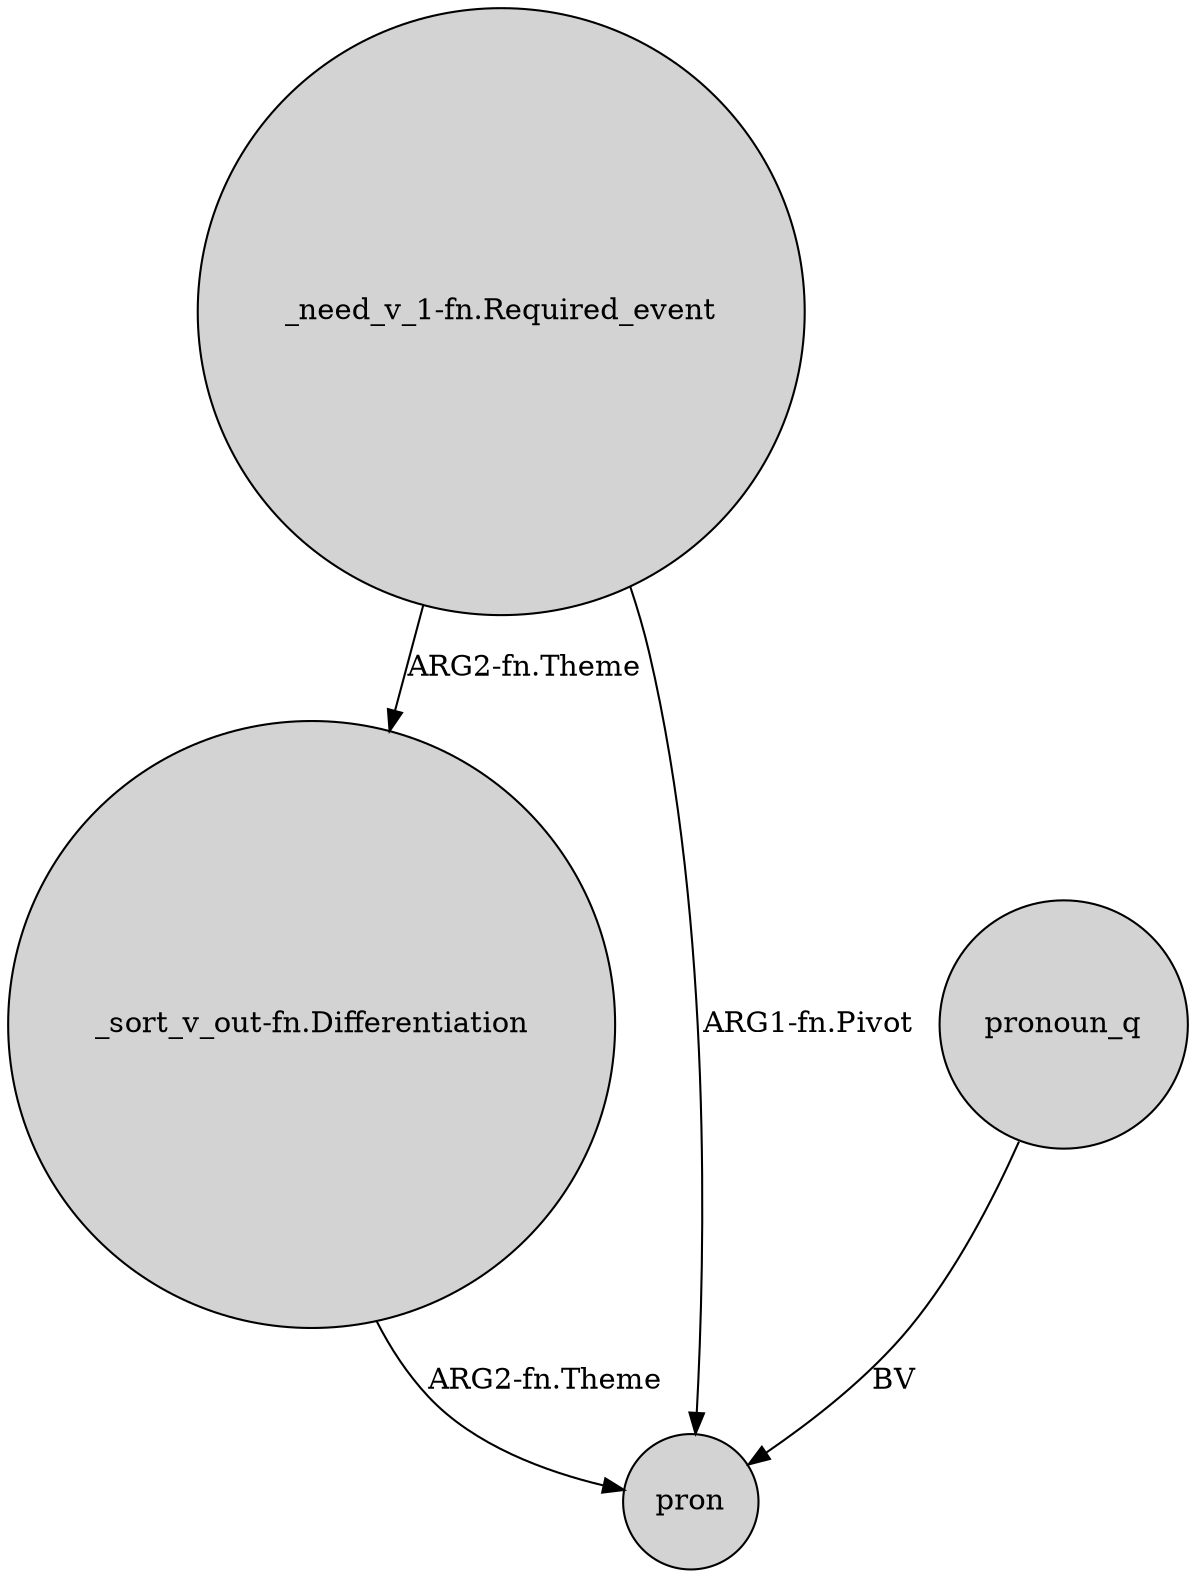 digraph {
	node [shape=circle style=filled]
	"_need_v_1-fn.Required_event" -> "_sort_v_out-fn.Differentiation" [label="ARG2-fn.Theme"]
	"_sort_v_out-fn.Differentiation" -> pron [label="ARG2-fn.Theme"]
	"_need_v_1-fn.Required_event" -> pron [label="ARG1-fn.Pivot"]
	pronoun_q -> pron [label=BV]
}
